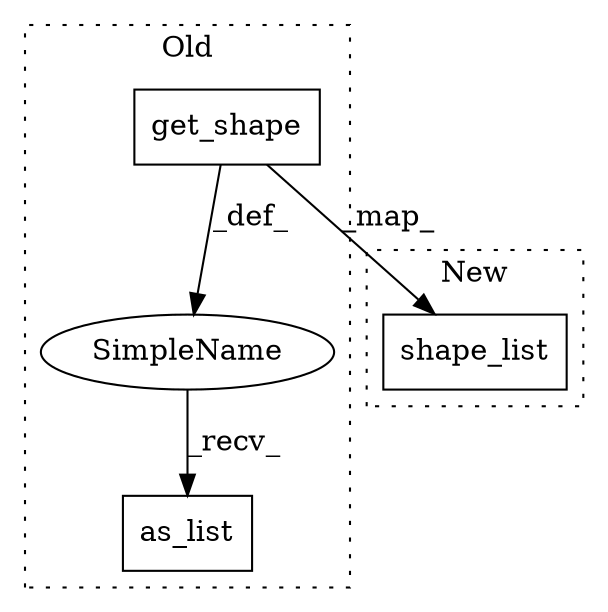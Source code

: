 digraph G {
subgraph cluster0 {
1 [label="get_shape" a="32" s="834" l="11" shape="box"];
3 [label="as_list" a="32" s="846" l="9" shape="box"];
4 [label="SimpleName" a="42" s="" l="" shape="ellipse"];
label = "Old";
style="dotted";
}
subgraph cluster1 {
2 [label="shape_list" a="32" s="849,875" l="11,1" shape="box"];
label = "New";
style="dotted";
}
1 -> 2 [label="_map_"];
1 -> 4 [label="_def_"];
4 -> 3 [label="_recv_"];
}